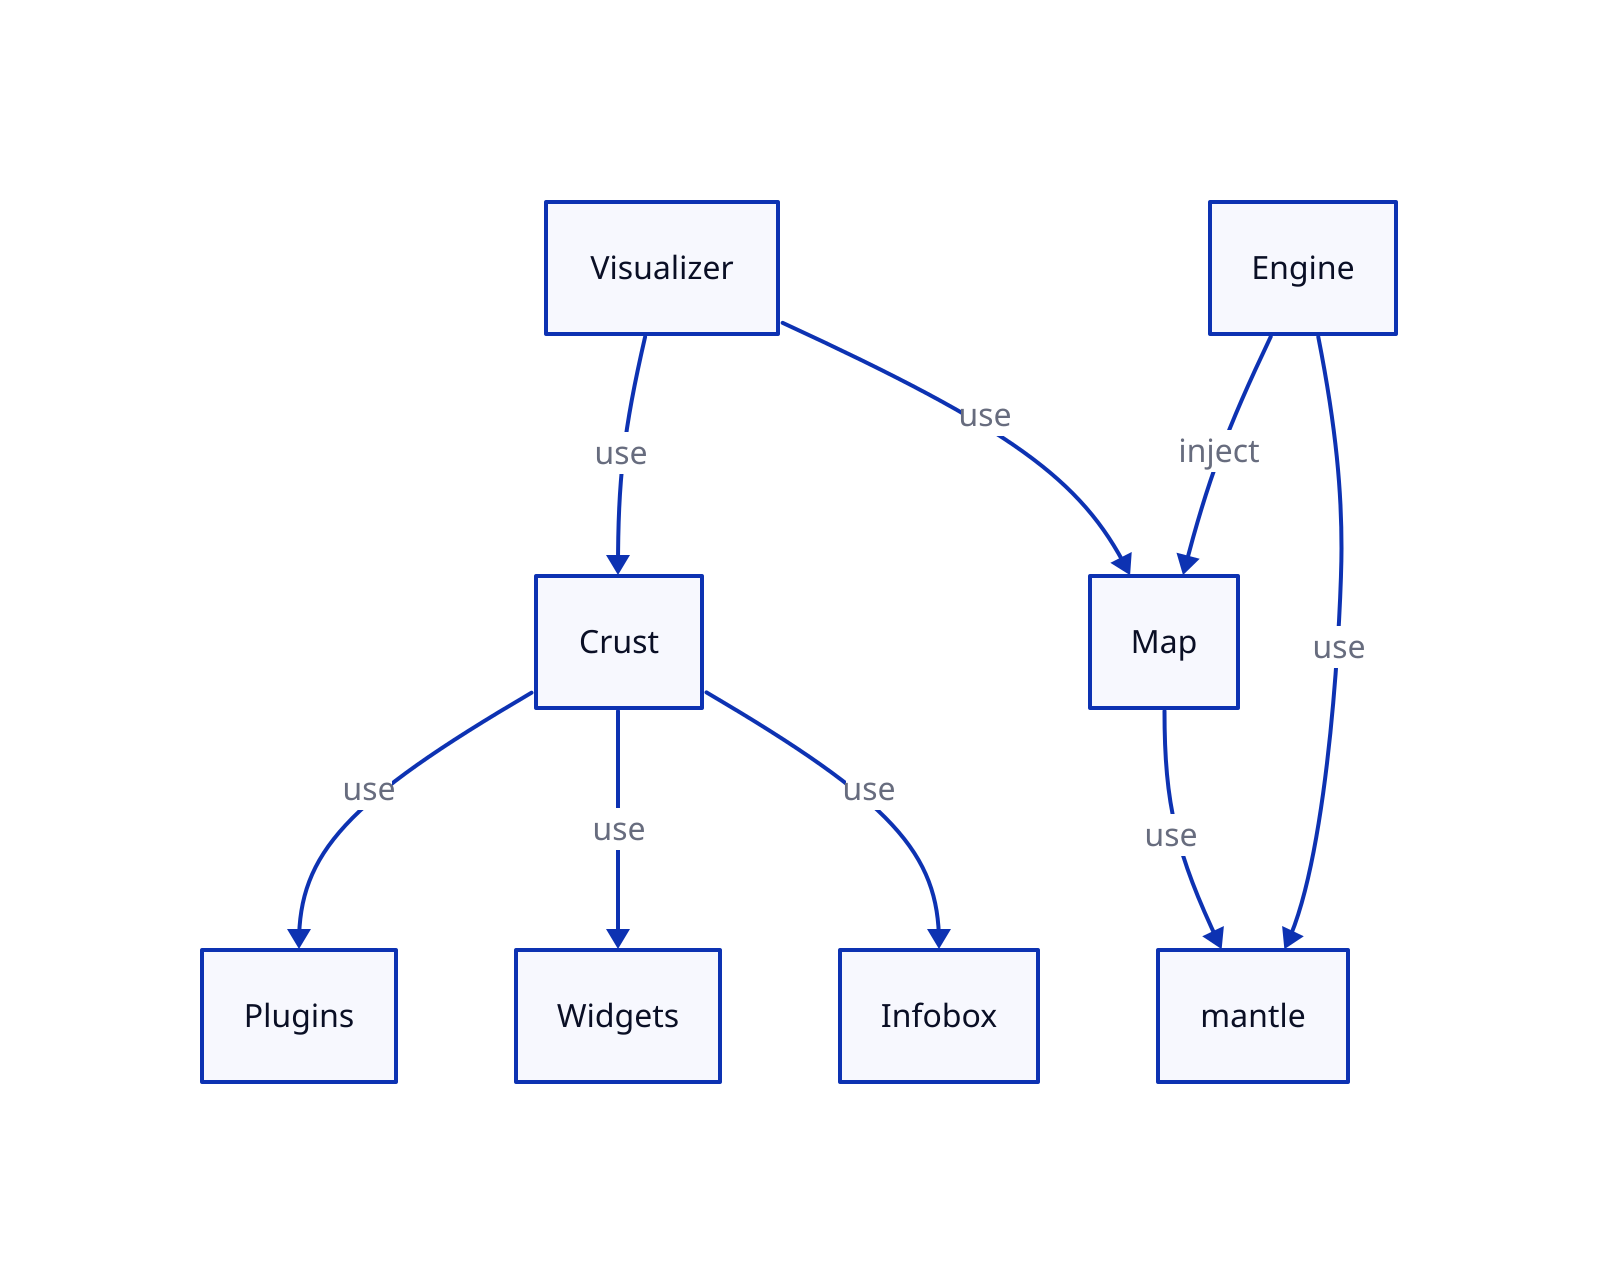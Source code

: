 viz: Visualizer
map: Map
plugin: Plugins
mantle: mantle
engine: Engine
crust: Crust
infobox: Infobox
was: Widgets

viz -> crust: use
crust -> plugin: use
crust -> was: use
crust -> infobox: use
viz -> map: use
engine -> map: inject
engine -> mantle: use
map -> mantle: use
